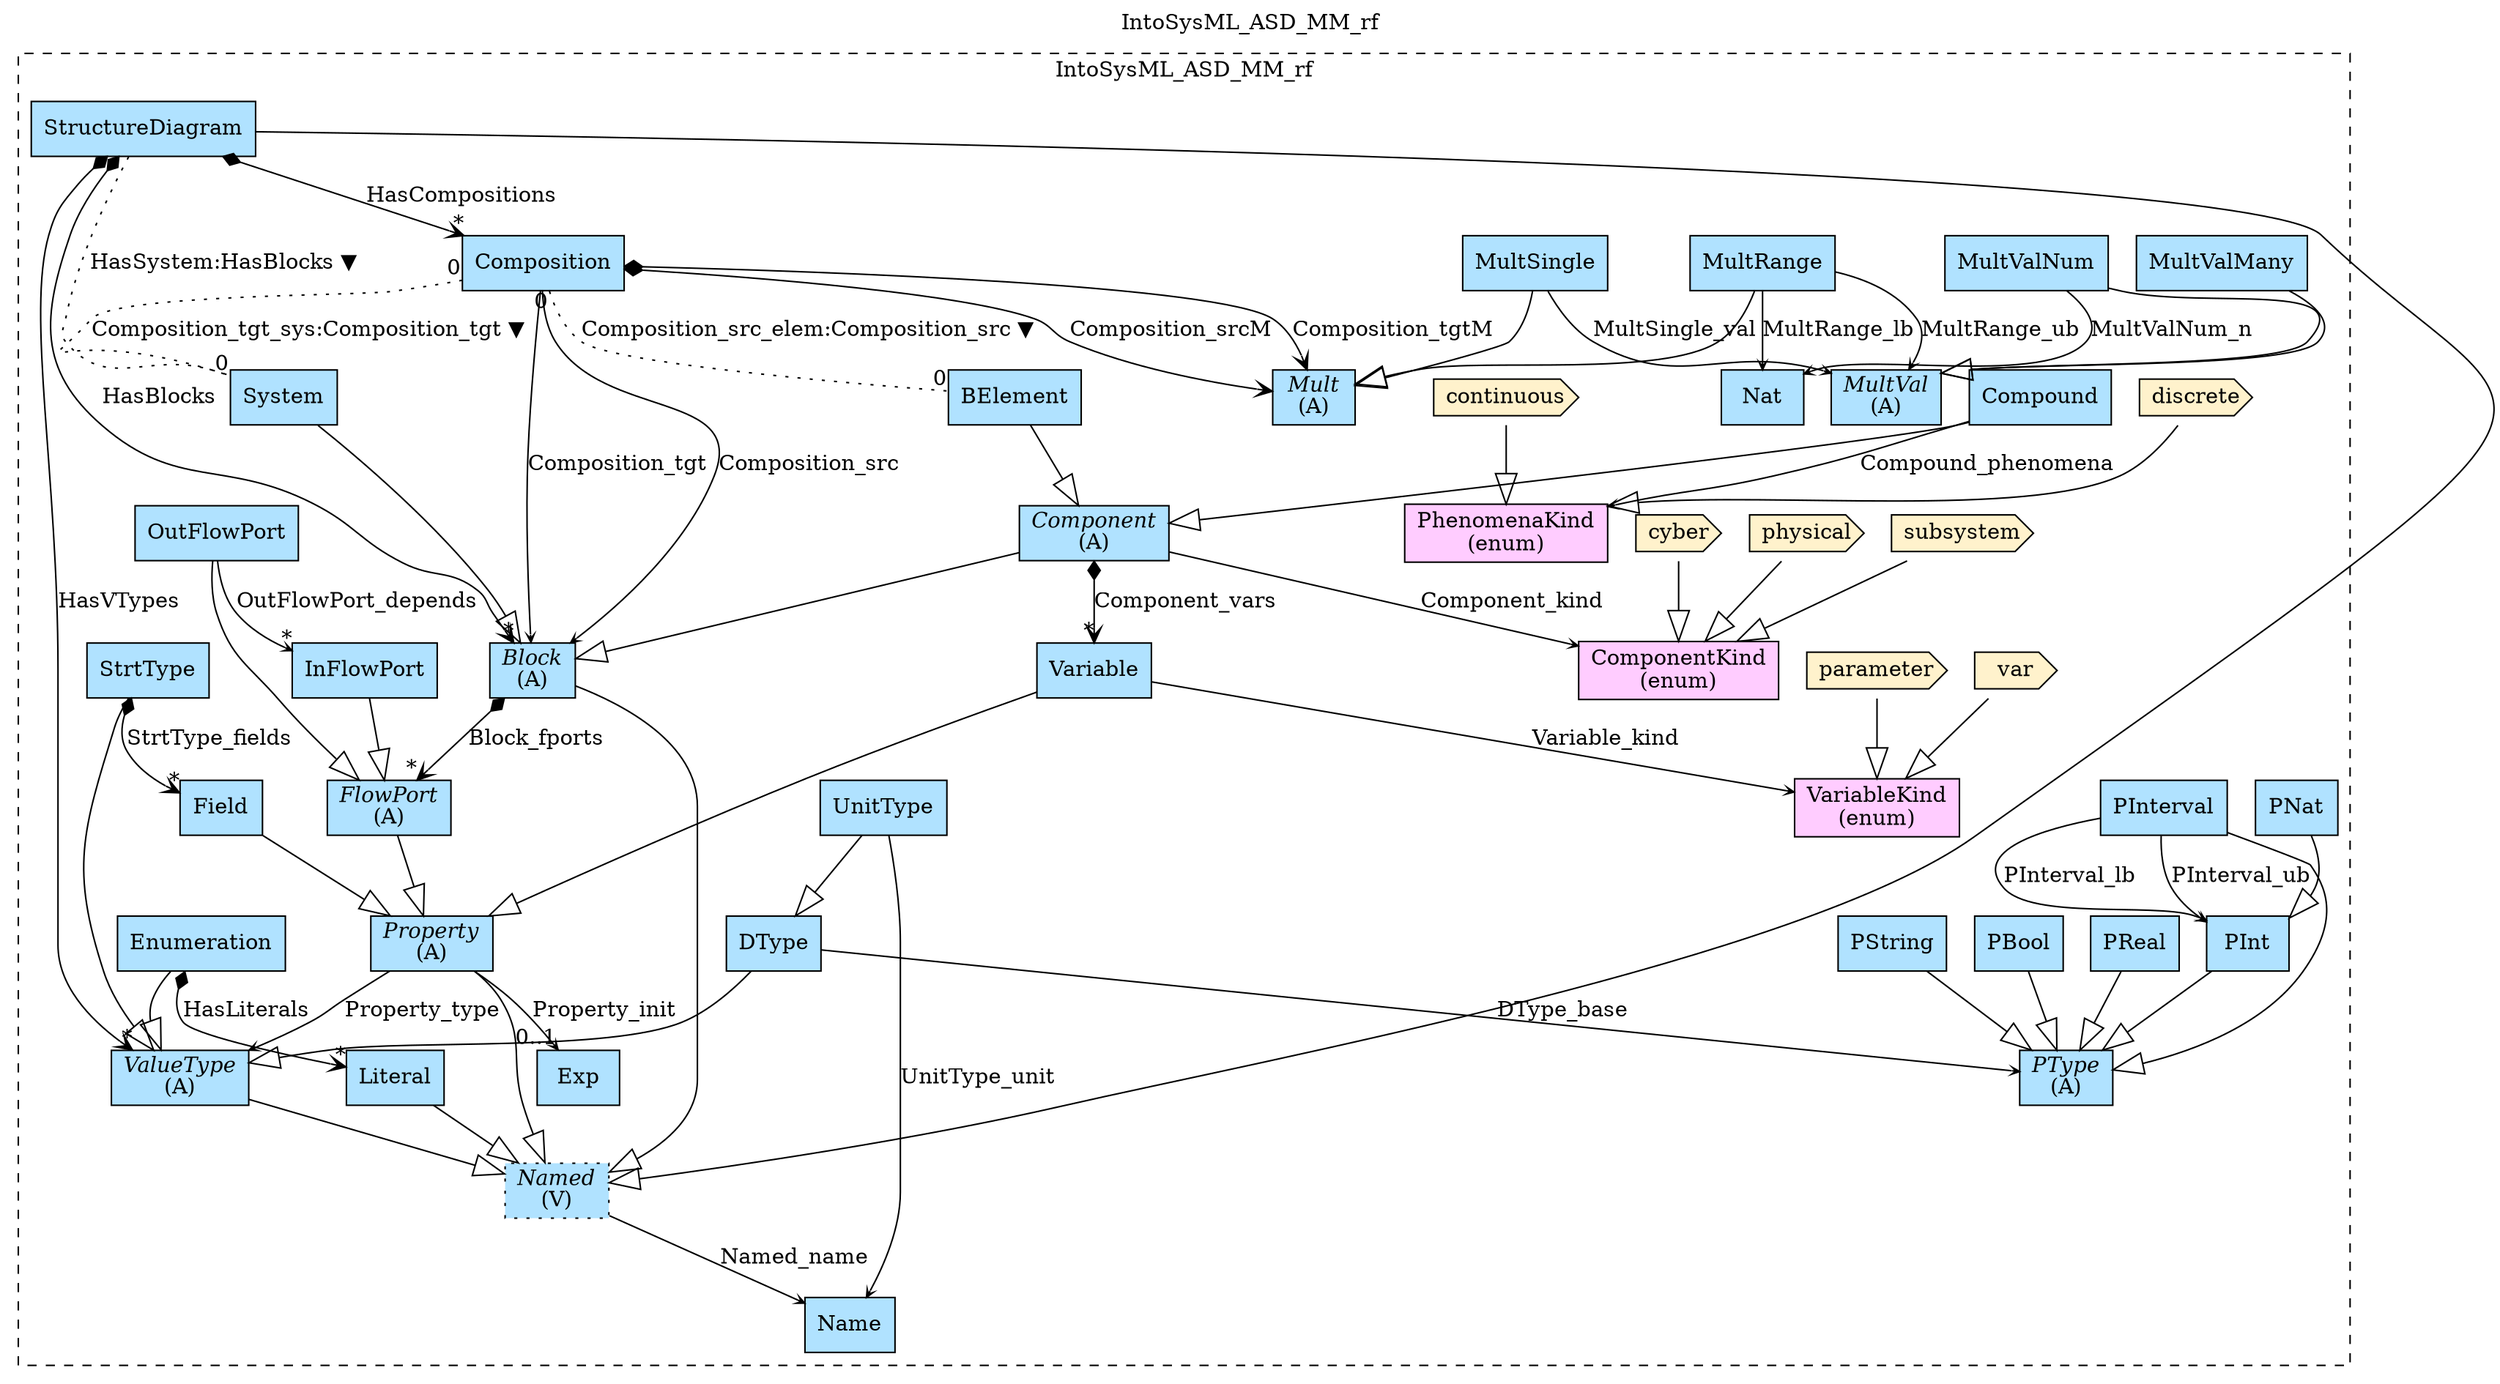 digraph {graph[label=IntoSysML_ASD_MM_rf,labelloc=tl,labelfontsize=12];
subgraph cluster_IntoSysML_ASD_MM_rf{style=dashed;label=IntoSysML_ASD_MM_rf;
"PNat"[shape=record,fillcolor=lightskyblue1,style = filled,label="PNat"];
"PReal"[shape=record,fillcolor=lightskyblue1,style = filled,label="PReal"];
"PBool"[shape=record,fillcolor=lightskyblue1,style = filled,label="PBool"];
"PString"[shape=record,fillcolor=lightskyblue1,style = filled,label="PString"];
"PInterval"[shape=record,fillcolor=lightskyblue1,style = filled,label="PInterval"];
"PInt"[shape=record,fillcolor=lightskyblue1,style = filled,label="PInt"];
"var"[shape=cds,fillcolor="#FFF2CC",style = filled,label="var"];
"parameter"[shape=cds,fillcolor="#FFF2CC",style = filled,label="parameter"];
"VariableKind"[shape=record,fillcolor="#FFCCFF",style = filled,label="VariableKind\l(enum)"];
"Exp"[shape=record,fillcolor=lightskyblue1,style = filled,label="Exp"];
"Property"[shape=record,fillcolor=lightskyblue1,style = filled,label=<{<I>Property</I><br/>(A)}>];
"OutFlowPort"[shape=record,fillcolor=lightskyblue1,style = filled,label="OutFlowPort"];
"InFlowPort"[shape=record,fillcolor=lightskyblue1,style = filled,label="InFlowPort"];
"DType"[shape=record,fillcolor=lightskyblue1,style = filled,label="DType"];
"UnitType"[shape=record,fillcolor=lightskyblue1,style = filled,label="UnitType"];
"Enumeration"[shape=record,fillcolor=lightskyblue1,style = filled,label="Enumeration"];
"Literal"[shape=record,fillcolor=lightskyblue1,style = filled,label="Literal"];
"StrtType"[shape=record,fillcolor=lightskyblue1,style = filled,label="StrtType"];
"cyber"[shape=cds,fillcolor="#FFF2CC",style = filled,label="cyber"];
"subsystem"[shape=cds,fillcolor="#FFF2CC",style = filled,label="subsystem"];
"physical"[shape=cds,fillcolor="#FFF2CC",style = filled,label="physical"];
"Component"[shape=record,fillcolor=lightskyblue1,style = filled,label=<{<I>Component</I><br/>(A)}>];
"ComponentKind"[shape=record,fillcolor="#FFCCFF",style = filled,label="ComponentKind\l(enum)"];
"discrete"[shape=cds,fillcolor="#FFF2CC",style = filled,label="discrete"];
"continuous"[shape=cds,fillcolor="#FFF2CC",style = filled,label="continuous"];
"Compound"[shape=record,fillcolor=lightskyblue1,style = filled,label="Compound"];
"PhenomenaKind"[shape=record,fillcolor="#FFCCFF",style = filled,label="PhenomenaKind\l(enum)"];
"Mult"[shape=record,fillcolor=lightskyblue1,style = filled,label=<{<I>Mult</I><br/>(A)}>];
"MultValMany"[shape=record,fillcolor=lightskyblue1,style = filled,label="MultValMany"];
"MultValNum"[shape=record,fillcolor=lightskyblue1,style = filled,label="MultValNum"];
"Nat"[shape=record,fillcolor=lightskyblue1,style = filled,label="Nat"];
"MultSingle"[shape=record,fillcolor=lightskyblue1,style = filled,label="MultSingle"];
"MultRange"[shape=record,fillcolor=lightskyblue1,style = filled,label="MultRange"];
"MultVal"[shape=record,fillcolor=lightskyblue1,style = filled,label=<{<I>MultVal</I><br/>(A)}>];
"ValueType"[shape=record,fillcolor=lightskyblue1,style = filled,label=<{<I>ValueType</I><br/>(A)}>];
"Named"[shape=record,fillcolor=lightskyblue1,style ="filled,dotted",label=<{<I>Named</I><br/>(V)}>];
"Field"[shape=record,fillcolor=lightskyblue1,style = filled,label="Field"];
"PType"[shape=record,fillcolor=lightskyblue1,style = filled,label=<{<I>PType</I><br/>(A)}>];
"Name"[shape=record,fillcolor=lightskyblue1,style = filled,label="Name"];
"FlowPort"[shape=record,fillcolor=lightskyblue1,style = filled,label=<{<I>FlowPort</I><br/>(A)}>];
"Variable"[shape=record,fillcolor=lightskyblue1,style = filled,label="Variable"];
"Block"[shape=record,fillcolor=lightskyblue1,style = filled,label=<{<I>Block</I><br/>(A)}>];
"StructureDiagram"[shape=record,fillcolor=lightskyblue1,style = filled,label="StructureDiagram"];
"System"[shape=record,fillcolor=lightskyblue1,style = filled,label="System"];
"Composition"[shape=record,fillcolor=lightskyblue1,style = filled,label="Composition"];
"BElement"[shape=record,fillcolor=lightskyblue1,style = filled,label="BElement"];

"Named"->"Name"[label="Named_name",arrowhead=vee,headlabel="",arrowsize=.5];
"PNat"->"PInt"[arrowhead=onormal,arrowsize=2.0];
"PInt"->"PType"[arrowhead=onormal,arrowsize=2.0];
"PInterval"->"PType"[arrowhead=onormal,arrowsize=2.0];
"PReal"->"PType"[arrowhead=onormal,arrowsize=2.0];
"PBool"->"PType"[arrowhead=onormal,arrowsize=2.0];
"PString"->"PType"[arrowhead=onormal,arrowsize=2.0];
"PInterval"->"PInt"[label="PInterval_lb",arrowhead=vee,headlabel="",arrowsize=.5];
"PInterval"->"PInt"[label="PInterval_ub",arrowhead=vee,headlabel="",arrowsize=.5];
"StructureDiagram"->"Block"[label="HasBlocks",arrowhead=vee,arrowtail=diamond,dir=both,headlabel="*"];
"StructureDiagram"->"ValueType"[label="HasVTypes",arrowhead=vee,arrowtail=diamond,dir=both,headlabel="*"];
"StructureDiagram"->"Composition"[label="HasCompositions",arrowhead=vee,arrowtail=diamond,dir=both,headlabel="*"];
"StructureDiagram"->"Named"[arrowhead=onormal,arrowsize=2.0];
"Block"->"Named"[arrowhead=onormal,arrowsize=2.0];
"ValueType"->"Named"[arrowhead=onormal,arrowsize=2.0];
"var"->"VariableKind"[arrowhead=onormal,arrowsize=2.0];
"parameter"->"VariableKind"[arrowhead=onormal,arrowsize=2.0];
"Variable"->"VariableKind"[label="Variable_kind",arrowhead=vee,headlabel="",arrowsize=.5];
"Property"->"ValueType"[label="Property_type",arrowhead=vee,headlabel="",arrowsize=.5];
"Property"->"Exp"[label="Property_init",arrowhead=vee,headlabel="0..1",arrowsize=.5];
"Property"->"Named"[arrowhead=onormal,arrowsize=2.0];
"Field"->"Property"[arrowhead=onormal,arrowsize=2.0];
"FlowPort"->"Property"[arrowhead=onormal,arrowsize=2.0];
"Variable"->"Property"[arrowhead=onormal,arrowsize=2.0];
"InFlowPort"->"FlowPort"[arrowhead=onormal,arrowsize=2.0];
"OutFlowPort"->"FlowPort"[arrowhead=onormal,arrowsize=2.0];
"OutFlowPort"->"InFlowPort"[label="OutFlowPort_depends",arrowhead=vee,headlabel="*",arrowsize=.5];
"DType"->"PType"[label="DType_base",arrowhead=vee,headlabel="",arrowsize=.5];
"DType"->"ValueType"[arrowhead=onormal,arrowsize=2.0];
"UnitType"->"DType"[arrowhead=onormal,arrowsize=2.0];
"UnitType"->"Name"[label="UnitType_unit",arrowhead=vee,headlabel="",arrowsize=.5];
"Enumeration"->"Literal"[label="HasLiterals",arrowhead=vee,arrowtail=diamond,dir=both,headlabel="*"];
"Enumeration"->"ValueType"[arrowhead=onormal,arrowsize=2.0];
"StrtType"->"ValueType"[arrowhead=onormal,arrowsize=2.0];
"Literal"->"Named"[arrowhead=onormal,arrowsize=2.0];
"StrtType"->"Field"[label="StrtType_fields",arrowhead=vee,arrowtail=diamond,dir=both,headlabel="*"];
"System"->"Block"[arrowhead=onormal,arrowsize=2.0];
"Component"->"Block"[arrowhead=onormal,arrowsize=2.0];
"Block"->"FlowPort"[label="Block_fports",arrowhead=vee,arrowtail=diamond,dir=both,headlabel="*"];
"Component"->"Variable"[label="Component_vars",arrowhead=vee,arrowtail=diamond,dir=both,headlabel="*"];
"Compound"->"Component"[arrowhead=onormal,arrowsize=2.0];
"BElement"->"Component"[arrowhead=onormal,arrowsize=2.0];
"cyber"->"ComponentKind"[arrowhead=onormal,arrowsize=2.0];
"subsystem"->"ComponentKind"[arrowhead=onormal,arrowsize=2.0];
"physical"->"ComponentKind"[arrowhead=onormal,arrowsize=2.0];
"Component"->"ComponentKind"[label="Component_kind",arrowhead=vee,headlabel="",arrowsize=.5];
"discrete"->"PhenomenaKind"[arrowhead=onormal,arrowsize=2.0];
"continuous"->"PhenomenaKind"[arrowhead=onormal,arrowsize=2.0];
"Compound"->"PhenomenaKind"[label="Compound_phenomena",arrowhead=vee,headlabel="",arrowsize=.5];
"Composition"->"Block"[label="Composition_src",arrowhead=vee,headlabel="",arrowsize=.5];
"Composition"->"Block"[label="Composition_tgt",arrowhead=vee,headlabel="",arrowsize=.5];
"Composition"->"Mult"[label="Composition_srcM",arrowhead=vee,arrowtail=diamond,dir=both,headlabel=""];
"Composition"->"Mult"[label="Composition_tgtM",arrowhead=vee,arrowtail=diamond,dir=both,headlabel=""];
"MultSingle"->"Mult"[arrowhead=onormal,arrowsize=2.0];
"MultRange"->"Mult"[arrowhead=onormal,arrowsize=2.0];
"MultValNum"->"MultVal"[arrowhead=onormal,arrowsize=2.0];
"MultValMany"->"MultVal"[arrowhead=onormal,arrowsize=2.0];
"MultRange"->"Nat"[label="MultRange_lb",arrowhead=vee,headlabel="",arrowsize=.5];
"MultValNum"->"Nat"[label="MultValNum_n",arrowhead=vee,headlabel="",arrowsize=.5];
"MultSingle"->"MultVal"[label="MultSingle_val",arrowhead=vee,headlabel="",arrowsize=.5];
"MultRange"->"MultVal"[label="MultRange_ub",arrowhead=vee,headlabel="",arrowsize=.5];
"StructureDiagram"->"System"[label="HasSystem:HasBlocks ▼",dir=none,taillabel="",headlabel="",style=dotted];
"Composition"->"System"[label="Composition_tgt_sys:Composition_tgt ▼",dir=none,taillabel="0",headlabel="0",style=dotted];
"Composition"->"BElement"[label="Composition_src_elem:Composition_src ▼",dir=none,taillabel="0",headlabel="0",style=dotted];

}
}
